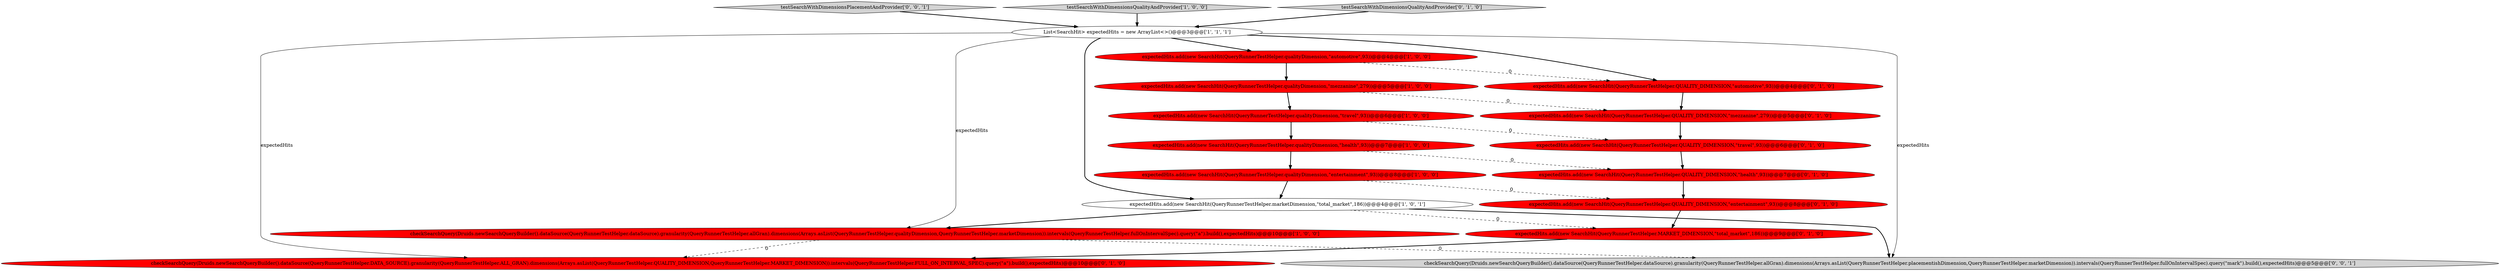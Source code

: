 digraph {
17 [style = filled, label = "testSearchWithDimensionsPlacementAndProvider['0', '0', '1']", fillcolor = lightgray, shape = diamond image = "AAA0AAABBB3BBB"];
7 [style = filled, label = "expectedHits.add(new SearchHit(QueryRunnerTestHelper.qualityDimension,\"automotive\",93))@@@4@@@['1', '0', '0']", fillcolor = red, shape = ellipse image = "AAA1AAABBB1BBB"];
10 [style = filled, label = "checkSearchQuery(Druids.newSearchQueryBuilder().dataSource(QueryRunnerTestHelper.DATA_SOURCE).granularity(QueryRunnerTestHelper.ALL_GRAN).dimensions(Arrays.asList(QueryRunnerTestHelper.QUALITY_DIMENSION,QueryRunnerTestHelper.MARKET_DIMENSION)).intervals(QueryRunnerTestHelper.FULL_ON_INTERVAL_SPEC).query(\"a\").build(),expectedHits)@@@10@@@['0', '1', '0']", fillcolor = red, shape = ellipse image = "AAA1AAABBB2BBB"];
16 [style = filled, label = "expectedHits.add(new SearchHit(QueryRunnerTestHelper.QUALITY_DIMENSION,\"travel\",93))@@@6@@@['0', '1', '0']", fillcolor = red, shape = ellipse image = "AAA1AAABBB2BBB"];
0 [style = filled, label = "expectedHits.add(new SearchHit(QueryRunnerTestHelper.qualityDimension,\"entertainment\",93))@@@8@@@['1', '0', '0']", fillcolor = red, shape = ellipse image = "AAA1AAABBB1BBB"];
13 [style = filled, label = "expectedHits.add(new SearchHit(QueryRunnerTestHelper.QUALITY_DIMENSION,\"health\",93))@@@7@@@['0', '1', '0']", fillcolor = red, shape = ellipse image = "AAA1AAABBB2BBB"];
15 [style = filled, label = "expectedHits.add(new SearchHit(QueryRunnerTestHelper.MARKET_DIMENSION,\"total_market\",186))@@@9@@@['0', '1', '0']", fillcolor = red, shape = ellipse image = "AAA1AAABBB2BBB"];
5 [style = filled, label = "testSearchWithDimensionsQualityAndProvider['1', '0', '0']", fillcolor = lightgray, shape = diamond image = "AAA0AAABBB1BBB"];
14 [style = filled, label = "expectedHits.add(new SearchHit(QueryRunnerTestHelper.QUALITY_DIMENSION,\"mezzanine\",279))@@@5@@@['0', '1', '0']", fillcolor = red, shape = ellipse image = "AAA1AAABBB2BBB"];
1 [style = filled, label = "checkSearchQuery(Druids.newSearchQueryBuilder().dataSource(QueryRunnerTestHelper.dataSource).granularity(QueryRunnerTestHelper.allGran).dimensions(Arrays.asList(QueryRunnerTestHelper.qualityDimension,QueryRunnerTestHelper.marketDimension)).intervals(QueryRunnerTestHelper.fullOnIntervalSpec).query(\"a\").build(),expectedHits)@@@10@@@['1', '0', '0']", fillcolor = red, shape = ellipse image = "AAA1AAABBB1BBB"];
6 [style = filled, label = "List<SearchHit> expectedHits = new ArrayList<>()@@@3@@@['1', '1', '1']", fillcolor = white, shape = ellipse image = "AAA0AAABBB1BBB"];
8 [style = filled, label = "expectedHits.add(new SearchHit(QueryRunnerTestHelper.marketDimension,\"total_market\",186))@@@4@@@['1', '0', '1']", fillcolor = white, shape = ellipse image = "AAA0AAABBB1BBB"];
4 [style = filled, label = "expectedHits.add(new SearchHit(QueryRunnerTestHelper.qualityDimension,\"travel\",93))@@@6@@@['1', '0', '0']", fillcolor = red, shape = ellipse image = "AAA1AAABBB1BBB"];
9 [style = filled, label = "expectedHits.add(new SearchHit(QueryRunnerTestHelper.QUALITY_DIMENSION,\"automotive\",93))@@@4@@@['0', '1', '0']", fillcolor = red, shape = ellipse image = "AAA1AAABBB2BBB"];
18 [style = filled, label = "checkSearchQuery(Druids.newSearchQueryBuilder().dataSource(QueryRunnerTestHelper.dataSource).granularity(QueryRunnerTestHelper.allGran).dimensions(Arrays.asList(QueryRunnerTestHelper.placementishDimension,QueryRunnerTestHelper.marketDimension)).intervals(QueryRunnerTestHelper.fullOnIntervalSpec).query(\"mark\").build(),expectedHits)@@@5@@@['0', '0', '1']", fillcolor = lightgray, shape = ellipse image = "AAA0AAABBB3BBB"];
12 [style = filled, label = "expectedHits.add(new SearchHit(QueryRunnerTestHelper.QUALITY_DIMENSION,\"entertainment\",93))@@@8@@@['0', '1', '0']", fillcolor = red, shape = ellipse image = "AAA1AAABBB2BBB"];
11 [style = filled, label = "testSearchWithDimensionsQualityAndProvider['0', '1', '0']", fillcolor = lightgray, shape = diamond image = "AAA0AAABBB2BBB"];
3 [style = filled, label = "expectedHits.add(new SearchHit(QueryRunnerTestHelper.qualityDimension,\"mezzanine\",279))@@@5@@@['1', '0', '0']", fillcolor = red, shape = ellipse image = "AAA1AAABBB1BBB"];
2 [style = filled, label = "expectedHits.add(new SearchHit(QueryRunnerTestHelper.qualityDimension,\"health\",93))@@@7@@@['1', '0', '0']", fillcolor = red, shape = ellipse image = "AAA1AAABBB1BBB"];
14->16 [style = bold, label=""];
16->13 [style = bold, label=""];
15->10 [style = bold, label=""];
4->16 [style = dashed, label="0"];
17->6 [style = bold, label=""];
8->18 [style = bold, label=""];
6->18 [style = solid, label="expectedHits"];
11->6 [style = bold, label=""];
8->15 [style = dashed, label="0"];
12->15 [style = bold, label=""];
1->18 [style = dashed, label="0"];
4->2 [style = bold, label=""];
1->10 [style = dashed, label="0"];
0->12 [style = dashed, label="0"];
3->4 [style = bold, label=""];
7->3 [style = bold, label=""];
8->1 [style = bold, label=""];
2->0 [style = bold, label=""];
13->12 [style = bold, label=""];
5->6 [style = bold, label=""];
6->10 [style = solid, label="expectedHits"];
7->9 [style = dashed, label="0"];
2->13 [style = dashed, label="0"];
6->1 [style = solid, label="expectedHits"];
6->8 [style = bold, label=""];
0->8 [style = bold, label=""];
9->14 [style = bold, label=""];
6->9 [style = bold, label=""];
6->7 [style = bold, label=""];
3->14 [style = dashed, label="0"];
}
